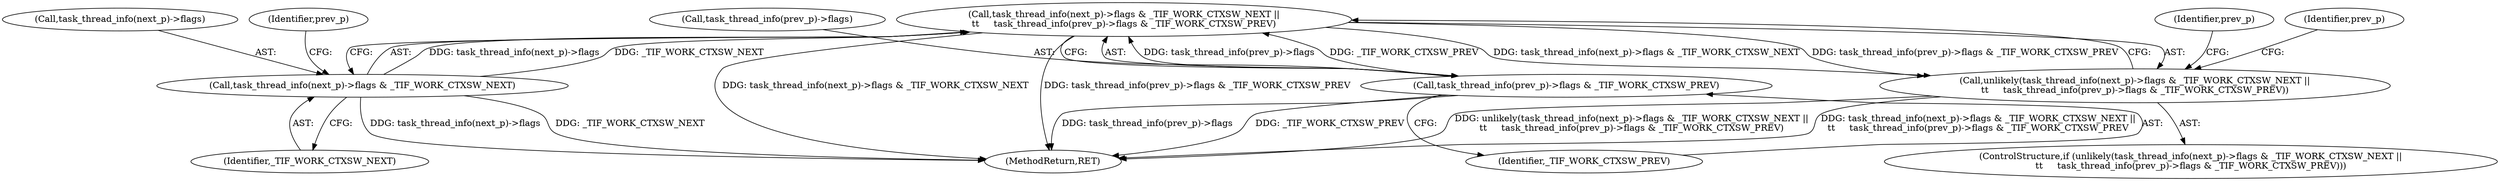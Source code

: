 digraph "0_linux_f647d7c155f069c1a068030255c300663516420e@API" {
"1000317" [label="(Call,task_thread_info(next_p)->flags & _TIF_WORK_CTXSW_NEXT ||\n\t\t     task_thread_info(prev_p)->flags & _TIF_WORK_CTXSW_PREV)"];
"1000318" [label="(Call,task_thread_info(next_p)->flags & _TIF_WORK_CTXSW_NEXT)"];
"1000324" [label="(Call,task_thread_info(prev_p)->flags & _TIF_WORK_CTXSW_PREV)"];
"1000316" [label="(Call,unlikely(task_thread_info(next_p)->flags & _TIF_WORK_CTXSW_NEXT ||\n\t\t     task_thread_info(prev_p)->flags & _TIF_WORK_CTXSW_PREV))"];
"1000315" [label="(ControlStructure,if (unlikely(task_thread_info(next_p)->flags & _TIF_WORK_CTXSW_NEXT ||\n\t\t     task_thread_info(prev_p)->flags & _TIF_WORK_CTXSW_PREV)))"];
"1000317" [label="(Call,task_thread_info(next_p)->flags & _TIF_WORK_CTXSW_NEXT ||\n\t\t     task_thread_info(prev_p)->flags & _TIF_WORK_CTXSW_PREV)"];
"1000329" [label="(Identifier,_TIF_WORK_CTXSW_PREV)"];
"1000331" [label="(Identifier,prev_p)"];
"1000336" [label="(MethodReturn,RET)"];
"1000335" [label="(Identifier,prev_p)"];
"1000324" [label="(Call,task_thread_info(prev_p)->flags & _TIF_WORK_CTXSW_PREV)"];
"1000323" [label="(Identifier,_TIF_WORK_CTXSW_NEXT)"];
"1000325" [label="(Call,task_thread_info(prev_p)->flags)"];
"1000318" [label="(Call,task_thread_info(next_p)->flags & _TIF_WORK_CTXSW_NEXT)"];
"1000327" [label="(Identifier,prev_p)"];
"1000319" [label="(Call,task_thread_info(next_p)->flags)"];
"1000316" [label="(Call,unlikely(task_thread_info(next_p)->flags & _TIF_WORK_CTXSW_NEXT ||\n\t\t     task_thread_info(prev_p)->flags & _TIF_WORK_CTXSW_PREV))"];
"1000317" -> "1000316"  [label="AST: "];
"1000317" -> "1000318"  [label="CFG: "];
"1000317" -> "1000324"  [label="CFG: "];
"1000318" -> "1000317"  [label="AST: "];
"1000324" -> "1000317"  [label="AST: "];
"1000316" -> "1000317"  [label="CFG: "];
"1000317" -> "1000336"  [label="DDG: task_thread_info(next_p)->flags & _TIF_WORK_CTXSW_NEXT"];
"1000317" -> "1000336"  [label="DDG: task_thread_info(prev_p)->flags & _TIF_WORK_CTXSW_PREV"];
"1000317" -> "1000316"  [label="DDG: task_thread_info(next_p)->flags & _TIF_WORK_CTXSW_NEXT"];
"1000317" -> "1000316"  [label="DDG: task_thread_info(prev_p)->flags & _TIF_WORK_CTXSW_PREV"];
"1000318" -> "1000317"  [label="DDG: task_thread_info(next_p)->flags"];
"1000318" -> "1000317"  [label="DDG: _TIF_WORK_CTXSW_NEXT"];
"1000324" -> "1000317"  [label="DDG: task_thread_info(prev_p)->flags"];
"1000324" -> "1000317"  [label="DDG: _TIF_WORK_CTXSW_PREV"];
"1000318" -> "1000323"  [label="CFG: "];
"1000319" -> "1000318"  [label="AST: "];
"1000323" -> "1000318"  [label="AST: "];
"1000327" -> "1000318"  [label="CFG: "];
"1000318" -> "1000336"  [label="DDG: task_thread_info(next_p)->flags"];
"1000318" -> "1000336"  [label="DDG: _TIF_WORK_CTXSW_NEXT"];
"1000324" -> "1000329"  [label="CFG: "];
"1000325" -> "1000324"  [label="AST: "];
"1000329" -> "1000324"  [label="AST: "];
"1000324" -> "1000336"  [label="DDG: _TIF_WORK_CTXSW_PREV"];
"1000324" -> "1000336"  [label="DDG: task_thread_info(prev_p)->flags"];
"1000316" -> "1000315"  [label="AST: "];
"1000331" -> "1000316"  [label="CFG: "];
"1000335" -> "1000316"  [label="CFG: "];
"1000316" -> "1000336"  [label="DDG: unlikely(task_thread_info(next_p)->flags & _TIF_WORK_CTXSW_NEXT ||\n\t\t     task_thread_info(prev_p)->flags & _TIF_WORK_CTXSW_PREV)"];
"1000316" -> "1000336"  [label="DDG: task_thread_info(next_p)->flags & _TIF_WORK_CTXSW_NEXT ||\n\t\t     task_thread_info(prev_p)->flags & _TIF_WORK_CTXSW_PREV"];
}
